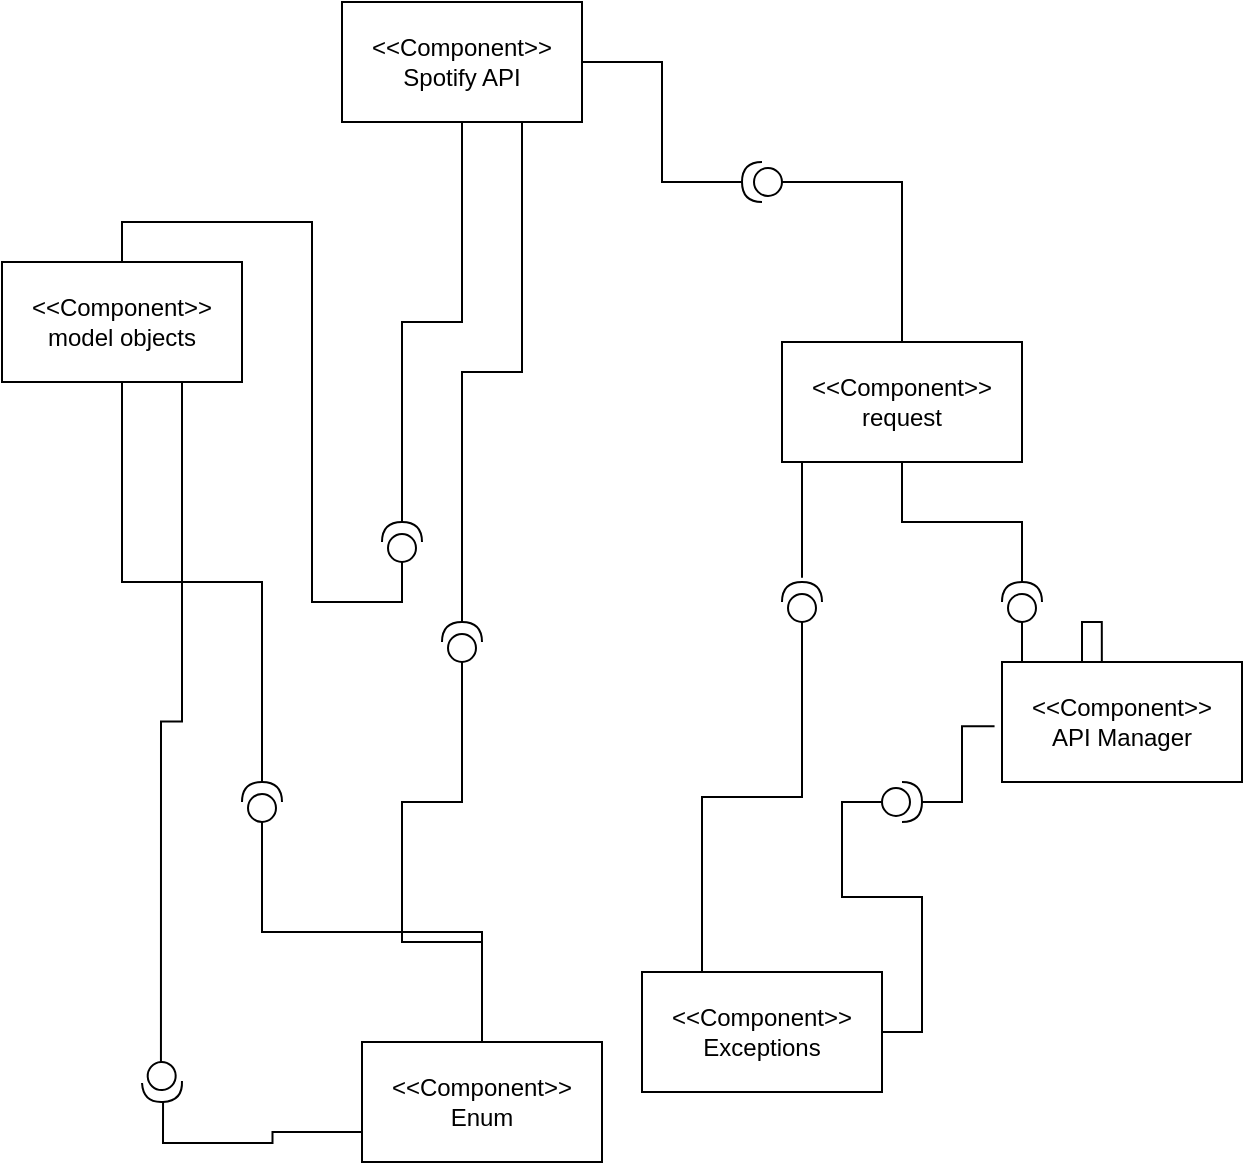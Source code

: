 <mxfile version="23.1.5" type="github">
  <diagram name="Página-1" id="K_0XEcPfIA9sb1Hyq9cF">
    <mxGraphModel dx="1261" dy="716" grid="1" gridSize="10" guides="1" tooltips="1" connect="1" arrows="1" fold="1" page="1" pageScale="1" pageWidth="827" pageHeight="1169" math="0" shadow="0">
      <root>
        <mxCell id="0" />
        <mxCell id="1" parent="0" />
        <mxCell id="KdV0-iH_BiOwfUh5TcL3-26" style="edgeStyle=orthogonalEdgeStyle;rounded=0;orthogonalLoop=1;jettySize=auto;html=1;exitX=1;exitY=0.5;exitDx=0;exitDy=0;entryX=1;entryY=0.5;entryDx=0;entryDy=0;entryPerimeter=0;endArrow=none;endFill=0;" edge="1" parent="1" source="KdV0-iH_BiOwfUh5TcL3-1" target="KdV0-iH_BiOwfUh5TcL3-27">
          <mxGeometry relative="1" as="geometry">
            <mxPoint x="480" y="210" as="targetPoint" />
          </mxGeometry>
        </mxCell>
        <mxCell id="KdV0-iH_BiOwfUh5TcL3-1" value="&amp;lt;&amp;lt;Component&amp;gt;&amp;gt;&lt;br&gt;Spotify API" style="rounded=0;whiteSpace=wrap;html=1;" vertex="1" parent="1">
          <mxGeometry x="330" y="100" width="120" height="60" as="geometry" />
        </mxCell>
        <mxCell id="KdV0-iH_BiOwfUh5TcL3-6" style="edgeStyle=orthogonalEdgeStyle;rounded=0;orthogonalLoop=1;jettySize=auto;html=1;exitX=0;exitY=0.5;exitDx=0;exitDy=0;exitPerimeter=0;endArrow=none;endFill=0;entryX=0.25;entryY=0;entryDx=0;entryDy=0;" edge="1" parent="1" source="KdV0-iH_BiOwfUh5TcL3-2" target="KdV0-iH_BiOwfUh5TcL3-8">
          <mxGeometry relative="1" as="geometry">
            <mxPoint x="350" y="460" as="targetPoint" />
          </mxGeometry>
        </mxCell>
        <mxCell id="KdV0-iH_BiOwfUh5TcL3-2" value="" style="shape=providedRequiredInterface;html=1;verticalLabelPosition=bottom;sketch=0;rotation=-90;" vertex="1" parent="1">
          <mxGeometry x="550" y="390" width="20" height="20" as="geometry" />
        </mxCell>
        <mxCell id="KdV0-iH_BiOwfUh5TcL3-5" style="edgeStyle=orthogonalEdgeStyle;rounded=0;orthogonalLoop=1;jettySize=auto;html=1;exitX=1.106;exitY=0.5;exitDx=0;exitDy=0;exitPerimeter=0;entryX=0;entryY=0.5;entryDx=0;entryDy=0;endArrow=none;endFill=0;" edge="1" parent="1" source="KdV0-iH_BiOwfUh5TcL3-2" target="KdV0-iH_BiOwfUh5TcL3-11">
          <mxGeometry relative="1" as="geometry">
            <mxPoint x="360.0" y="396.76" as="sourcePoint" />
            <mxPoint x="402.12" y="340" as="targetPoint" />
            <Array as="points">
              <mxPoint x="560" y="360" />
              <mxPoint x="560" y="360" />
            </Array>
          </mxGeometry>
        </mxCell>
        <mxCell id="KdV0-iH_BiOwfUh5TcL3-7" value="&amp;lt;&amp;lt;Component&amp;gt;&amp;gt;&lt;br&gt;Enum" style="rounded=0;whiteSpace=wrap;html=1;" vertex="1" parent="1">
          <mxGeometry x="340" y="620" width="120" height="60" as="geometry" />
        </mxCell>
        <mxCell id="KdV0-iH_BiOwfUh5TcL3-30" style="edgeStyle=orthogonalEdgeStyle;rounded=0;orthogonalLoop=1;jettySize=auto;html=1;exitX=1;exitY=0.5;exitDx=0;exitDy=0;endArrow=none;endFill=0;entryX=0;entryY=0.5;entryDx=0;entryDy=0;entryPerimeter=0;" edge="1" parent="1" source="KdV0-iH_BiOwfUh5TcL3-8" target="KdV0-iH_BiOwfUh5TcL3-29">
          <mxGeometry relative="1" as="geometry" />
        </mxCell>
        <mxCell id="KdV0-iH_BiOwfUh5TcL3-8" value="&amp;lt;&amp;lt;Component&amp;gt;&amp;gt;&lt;br&gt;Exceptions" style="rounded=0;whiteSpace=wrap;html=1;" vertex="1" parent="1">
          <mxGeometry x="480" y="585" width="120" height="60" as="geometry" />
        </mxCell>
        <mxCell id="KdV0-iH_BiOwfUh5TcL3-9" value="&amp;lt;&amp;lt;Component&amp;gt;&amp;gt;&lt;br&gt;API Manager" style="rounded=0;whiteSpace=wrap;html=1;" vertex="1" parent="1">
          <mxGeometry x="660" y="430" width="120" height="60" as="geometry" />
        </mxCell>
        <mxCell id="KdV0-iH_BiOwfUh5TcL3-10" value="&amp;lt;&amp;lt;Component&amp;gt;&amp;gt;&lt;br&gt;model objects" style="rounded=0;whiteSpace=wrap;html=1;" vertex="1" parent="1">
          <mxGeometry x="160" y="230" width="120" height="60" as="geometry" />
        </mxCell>
        <mxCell id="KdV0-iH_BiOwfUh5TcL3-11" value="&amp;lt;&amp;lt;Component&amp;gt;&amp;gt;&lt;br&gt;request" style="rounded=0;whiteSpace=wrap;html=1;" vertex="1" parent="1">
          <mxGeometry x="550" y="270" width="120" height="60" as="geometry" />
        </mxCell>
        <mxCell id="KdV0-iH_BiOwfUh5TcL3-16" value="" style="shape=providedRequiredInterface;html=1;verticalLabelPosition=bottom;sketch=0;rotation=-90;" vertex="1" parent="1">
          <mxGeometry x="660" y="390" width="20" height="20" as="geometry" />
        </mxCell>
        <mxCell id="KdV0-iH_BiOwfUh5TcL3-18" style="edgeStyle=orthogonalEdgeStyle;rounded=0;orthogonalLoop=1;jettySize=auto;html=1;exitX=0.5;exitY=1;exitDx=0;exitDy=0;entryX=1;entryY=0.5;entryDx=0;entryDy=0;entryPerimeter=0;endArrow=none;endFill=0;" edge="1" parent="1" source="KdV0-iH_BiOwfUh5TcL3-11" target="KdV0-iH_BiOwfUh5TcL3-16">
          <mxGeometry relative="1" as="geometry" />
        </mxCell>
        <mxCell id="KdV0-iH_BiOwfUh5TcL3-19" style="edgeStyle=orthogonalEdgeStyle;rounded=0;orthogonalLoop=1;jettySize=auto;html=1;exitX=0;exitY=0.5;exitDx=0;exitDy=0;exitPerimeter=0;entryX=0.416;entryY=0;entryDx=0;entryDy=0;entryPerimeter=0;endArrow=none;endFill=0;" edge="1" parent="1" source="KdV0-iH_BiOwfUh5TcL3-16" target="KdV0-iH_BiOwfUh5TcL3-9">
          <mxGeometry relative="1" as="geometry" />
        </mxCell>
        <mxCell id="KdV0-iH_BiOwfUh5TcL3-23" style="edgeStyle=orthogonalEdgeStyle;rounded=0;orthogonalLoop=1;jettySize=auto;html=1;exitX=1;exitY=0.5;exitDx=0;exitDy=0;exitPerimeter=0;entryX=0.5;entryY=1;entryDx=0;entryDy=0;endArrow=none;endFill=0;" edge="1" parent="1" source="KdV0-iH_BiOwfUh5TcL3-20" target="KdV0-iH_BiOwfUh5TcL3-1">
          <mxGeometry relative="1" as="geometry" />
        </mxCell>
        <mxCell id="KdV0-iH_BiOwfUh5TcL3-20" value="" style="shape=providedRequiredInterface;html=1;verticalLabelPosition=bottom;sketch=0;rotation=-90;" vertex="1" parent="1">
          <mxGeometry x="350" y="360" width="20" height="20" as="geometry" />
        </mxCell>
        <mxCell id="KdV0-iH_BiOwfUh5TcL3-25" style="edgeStyle=orthogonalEdgeStyle;rounded=0;orthogonalLoop=1;jettySize=auto;html=1;exitX=1;exitY=0.5;exitDx=0;exitDy=0;exitPerimeter=0;entryX=0.75;entryY=1;entryDx=0;entryDy=0;endArrow=none;endFill=0;" edge="1" parent="1" source="KdV0-iH_BiOwfUh5TcL3-21" target="KdV0-iH_BiOwfUh5TcL3-1">
          <mxGeometry relative="1" as="geometry" />
        </mxCell>
        <mxCell id="KdV0-iH_BiOwfUh5TcL3-21" value="" style="shape=providedRequiredInterface;html=1;verticalLabelPosition=bottom;sketch=0;rotation=-90;" vertex="1" parent="1">
          <mxGeometry x="380" y="410" width="20" height="20" as="geometry" />
        </mxCell>
        <mxCell id="KdV0-iH_BiOwfUh5TcL3-22" style="edgeStyle=orthogonalEdgeStyle;rounded=0;orthogonalLoop=1;jettySize=auto;html=1;exitX=0.5;exitY=0;exitDx=0;exitDy=0;entryX=0;entryY=0.5;entryDx=0;entryDy=0;entryPerimeter=0;endArrow=none;endFill=0;" edge="1" parent="1" source="KdV0-iH_BiOwfUh5TcL3-10" target="KdV0-iH_BiOwfUh5TcL3-20">
          <mxGeometry relative="1" as="geometry" />
        </mxCell>
        <mxCell id="KdV0-iH_BiOwfUh5TcL3-24" style="edgeStyle=orthogonalEdgeStyle;rounded=0;orthogonalLoop=1;jettySize=auto;html=1;exitX=0.5;exitY=0;exitDx=0;exitDy=0;entryX=0;entryY=0.5;entryDx=0;entryDy=0;entryPerimeter=0;endArrow=none;endFill=0;" edge="1" parent="1" source="KdV0-iH_BiOwfUh5TcL3-7" target="KdV0-iH_BiOwfUh5TcL3-21">
          <mxGeometry relative="1" as="geometry">
            <Array as="points">
              <mxPoint x="360" y="570" />
              <mxPoint x="360" y="500" />
              <mxPoint x="390" y="500" />
            </Array>
          </mxGeometry>
        </mxCell>
        <mxCell id="KdV0-iH_BiOwfUh5TcL3-28" style="edgeStyle=orthogonalEdgeStyle;rounded=0;orthogonalLoop=1;jettySize=auto;html=1;exitX=0;exitY=0.5;exitDx=0;exitDy=0;exitPerimeter=0;endArrow=none;endFill=0;" edge="1" parent="1" source="KdV0-iH_BiOwfUh5TcL3-27" target="KdV0-iH_BiOwfUh5TcL3-11">
          <mxGeometry relative="1" as="geometry" />
        </mxCell>
        <mxCell id="KdV0-iH_BiOwfUh5TcL3-27" value="" style="shape=providedRequiredInterface;html=1;verticalLabelPosition=bottom;sketch=0;rotation=-180;" vertex="1" parent="1">
          <mxGeometry x="530" y="180" width="20" height="20" as="geometry" />
        </mxCell>
        <mxCell id="KdV0-iH_BiOwfUh5TcL3-29" value="" style="shape=providedRequiredInterface;html=1;verticalLabelPosition=bottom;sketch=0;rotation=0;" vertex="1" parent="1">
          <mxGeometry x="600" y="490" width="20" height="20" as="geometry" />
        </mxCell>
        <mxCell id="KdV0-iH_BiOwfUh5TcL3-31" style="edgeStyle=orthogonalEdgeStyle;rounded=0;orthogonalLoop=1;jettySize=auto;html=1;exitX=1;exitY=0.5;exitDx=0;exitDy=0;exitPerimeter=0;entryX=-0.031;entryY=0.535;entryDx=0;entryDy=0;entryPerimeter=0;endArrow=none;endFill=0;" edge="1" parent="1" source="KdV0-iH_BiOwfUh5TcL3-29" target="KdV0-iH_BiOwfUh5TcL3-9">
          <mxGeometry relative="1" as="geometry" />
        </mxCell>
        <mxCell id="KdV0-iH_BiOwfUh5TcL3-33" style="edgeStyle=orthogonalEdgeStyle;rounded=0;orthogonalLoop=1;jettySize=auto;html=1;exitX=0;exitY=0.5;exitDx=0;exitDy=0;exitPerimeter=0;entryX=0.5;entryY=0;entryDx=0;entryDy=0;endArrow=none;endFill=0;" edge="1" parent="1" source="KdV0-iH_BiOwfUh5TcL3-32" target="KdV0-iH_BiOwfUh5TcL3-7">
          <mxGeometry relative="1" as="geometry" />
        </mxCell>
        <mxCell id="KdV0-iH_BiOwfUh5TcL3-34" style="edgeStyle=orthogonalEdgeStyle;rounded=0;orthogonalLoop=1;jettySize=auto;html=1;exitX=1;exitY=0.5;exitDx=0;exitDy=0;exitPerimeter=0;entryX=0.5;entryY=1;entryDx=0;entryDy=0;endArrow=none;endFill=0;" edge="1" parent="1" source="KdV0-iH_BiOwfUh5TcL3-32" target="KdV0-iH_BiOwfUh5TcL3-10">
          <mxGeometry relative="1" as="geometry" />
        </mxCell>
        <mxCell id="KdV0-iH_BiOwfUh5TcL3-32" value="" style="shape=providedRequiredInterface;html=1;verticalLabelPosition=bottom;sketch=0;rotation=-90;" vertex="1" parent="1">
          <mxGeometry x="280" y="490" width="20" height="20" as="geometry" />
        </mxCell>
        <mxCell id="KdV0-iH_BiOwfUh5TcL3-39" style="edgeStyle=orthogonalEdgeStyle;rounded=0;orthogonalLoop=1;jettySize=auto;html=1;exitX=1;exitY=0.5;exitDx=0;exitDy=0;exitPerimeter=0;entryX=0;entryY=0.75;entryDx=0;entryDy=0;endArrow=none;endFill=0;" edge="1" parent="1" source="KdV0-iH_BiOwfUh5TcL3-37" target="KdV0-iH_BiOwfUh5TcL3-7">
          <mxGeometry relative="1" as="geometry" />
        </mxCell>
        <mxCell id="KdV0-iH_BiOwfUh5TcL3-37" value="" style="shape=providedRequiredInterface;html=1;verticalLabelPosition=bottom;sketch=0;rotation=87;" vertex="1" parent="1">
          <mxGeometry x="230" y="630" width="20" height="20" as="geometry" />
        </mxCell>
        <mxCell id="KdV0-iH_BiOwfUh5TcL3-38" style="edgeStyle=orthogonalEdgeStyle;rounded=0;orthogonalLoop=1;jettySize=auto;html=1;exitX=0.75;exitY=1;exitDx=0;exitDy=0;entryX=0;entryY=0.5;entryDx=0;entryDy=0;entryPerimeter=0;endArrow=none;endFill=0;" edge="1" parent="1" source="KdV0-iH_BiOwfUh5TcL3-10" target="KdV0-iH_BiOwfUh5TcL3-37">
          <mxGeometry relative="1" as="geometry" />
        </mxCell>
      </root>
    </mxGraphModel>
  </diagram>
</mxfile>
